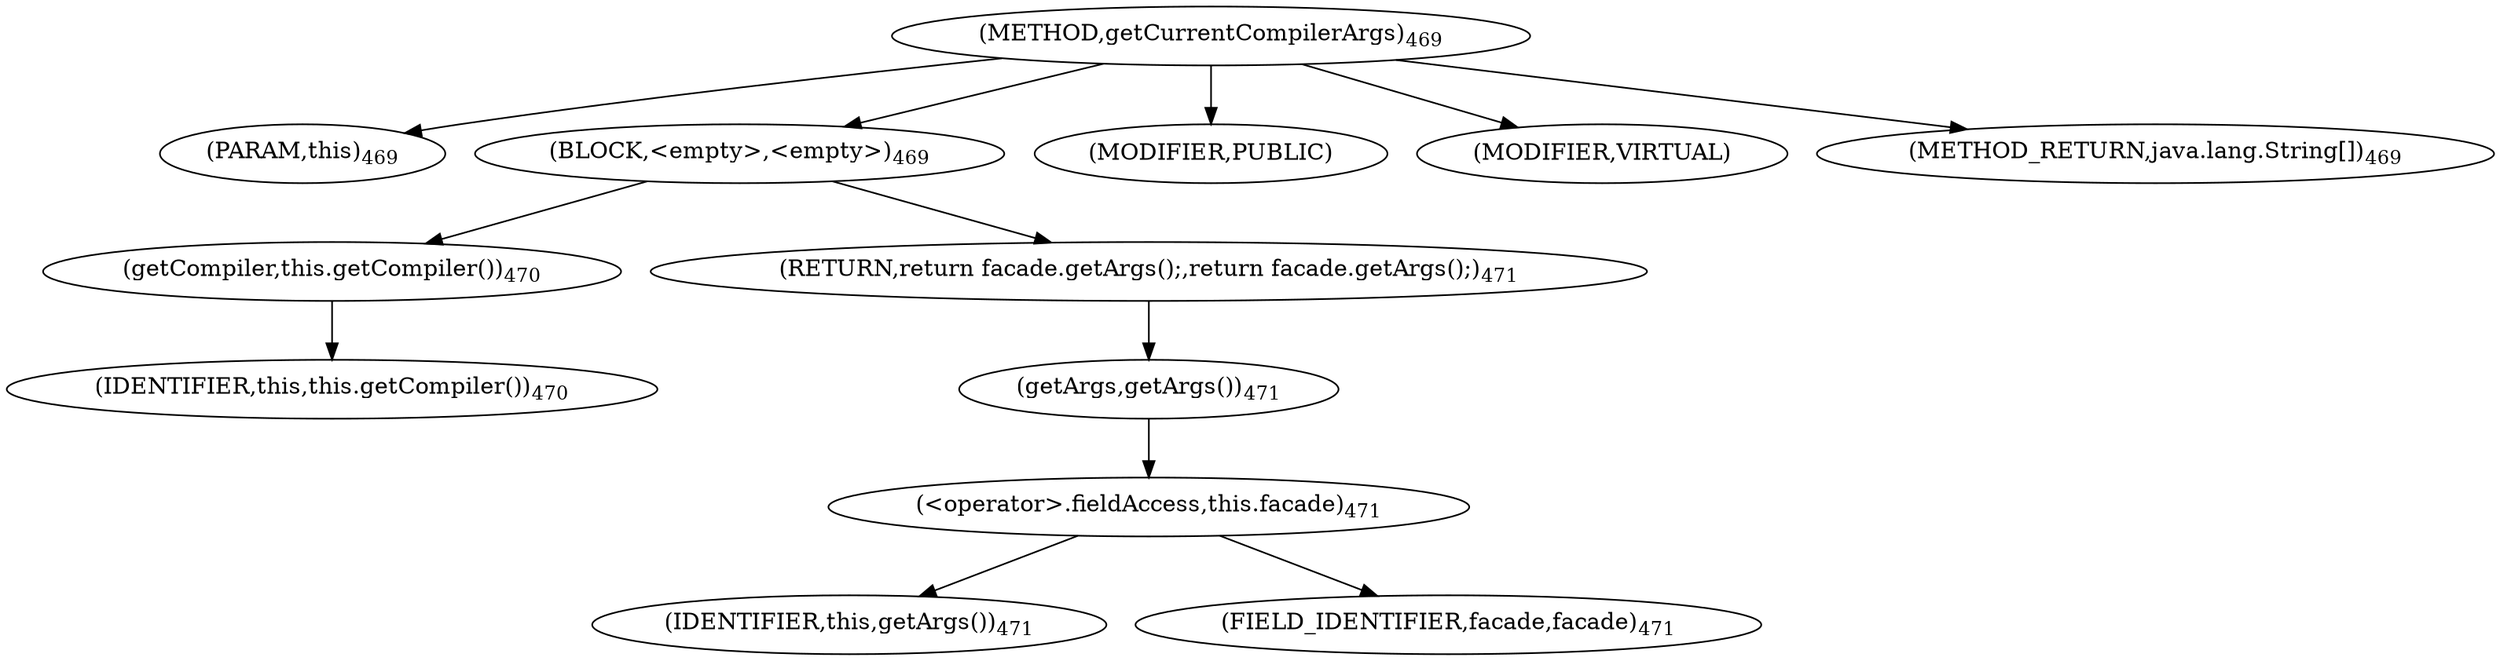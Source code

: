 digraph "getCurrentCompilerArgs" {  
"719" [label = <(METHOD,getCurrentCompilerArgs)<SUB>469</SUB>> ]
"36" [label = <(PARAM,this)<SUB>469</SUB>> ]
"720" [label = <(BLOCK,&lt;empty&gt;,&lt;empty&gt;)<SUB>469</SUB>> ]
"721" [label = <(getCompiler,this.getCompiler())<SUB>470</SUB>> ]
"35" [label = <(IDENTIFIER,this,this.getCompiler())<SUB>470</SUB>> ]
"722" [label = <(RETURN,return facade.getArgs();,return facade.getArgs();)<SUB>471</SUB>> ]
"723" [label = <(getArgs,getArgs())<SUB>471</SUB>> ]
"724" [label = <(&lt;operator&gt;.fieldAccess,this.facade)<SUB>471</SUB>> ]
"725" [label = <(IDENTIFIER,this,getArgs())<SUB>471</SUB>> ]
"726" [label = <(FIELD_IDENTIFIER,facade,facade)<SUB>471</SUB>> ]
"727" [label = <(MODIFIER,PUBLIC)> ]
"728" [label = <(MODIFIER,VIRTUAL)> ]
"729" [label = <(METHOD_RETURN,java.lang.String[])<SUB>469</SUB>> ]
  "719" -> "36" 
  "719" -> "720" 
  "719" -> "727" 
  "719" -> "728" 
  "719" -> "729" 
  "720" -> "721" 
  "720" -> "722" 
  "721" -> "35" 
  "722" -> "723" 
  "723" -> "724" 
  "724" -> "725" 
  "724" -> "726" 
}
